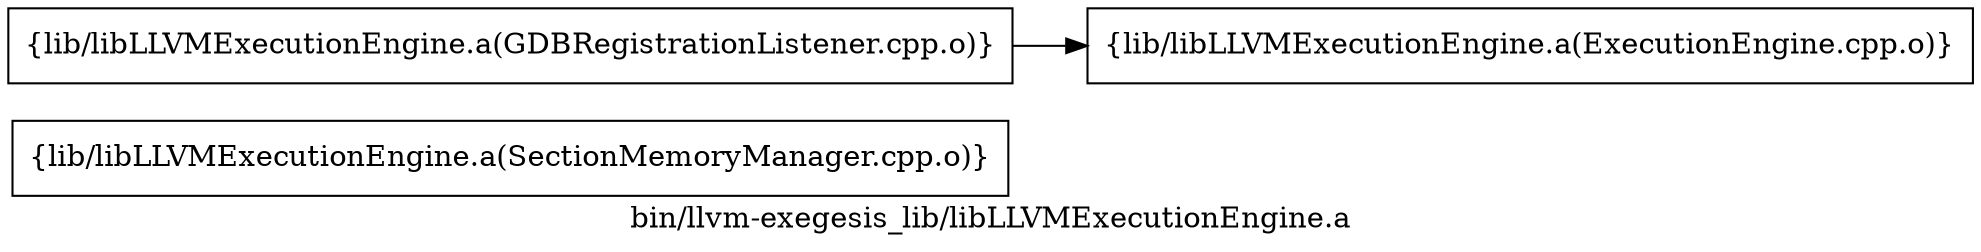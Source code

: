 digraph "bin/llvm-exegesis_lib/libLLVMExecutionEngine.a" {
	label="bin/llvm-exegesis_lib/libLLVMExecutionEngine.a";
	rankdir=LR;

	Node0x55b45cbc00b8 [shape=record,shape=box,group=0,label="{lib/libLLVMExecutionEngine.a(SectionMemoryManager.cpp.o)}"];
	Node0x55b45cbb8278 [shape=record,shape=box,group=0,label="{lib/libLLVMExecutionEngine.a(ExecutionEngine.cpp.o)}"];
	Node0x55b45cbb93f8 [shape=record,shape=box,group=0,label="{lib/libLLVMExecutionEngine.a(GDBRegistrationListener.cpp.o)}"];
	Node0x55b45cbb93f8 -> Node0x55b45cbb8278;
}
